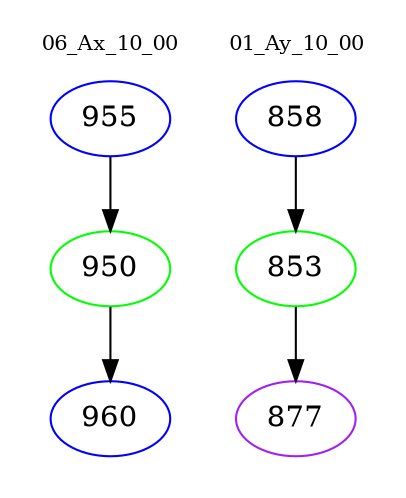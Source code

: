 digraph{
subgraph cluster_0 {
color = white
label = "06_Ax_10_00";
fontsize=10;
T0_955 [label="955", color="blue"]
T0_955 -> T0_950 [color="black"]
T0_950 [label="950", color="green"]
T0_950 -> T0_960 [color="black"]
T0_960 [label="960", color="blue"]
}
subgraph cluster_1 {
color = white
label = "01_Ay_10_00";
fontsize=10;
T1_858 [label="858", color="blue"]
T1_858 -> T1_853 [color="black"]
T1_853 [label="853", color="green"]
T1_853 -> T1_877 [color="black"]
T1_877 [label="877", color="purple"]
}
}
